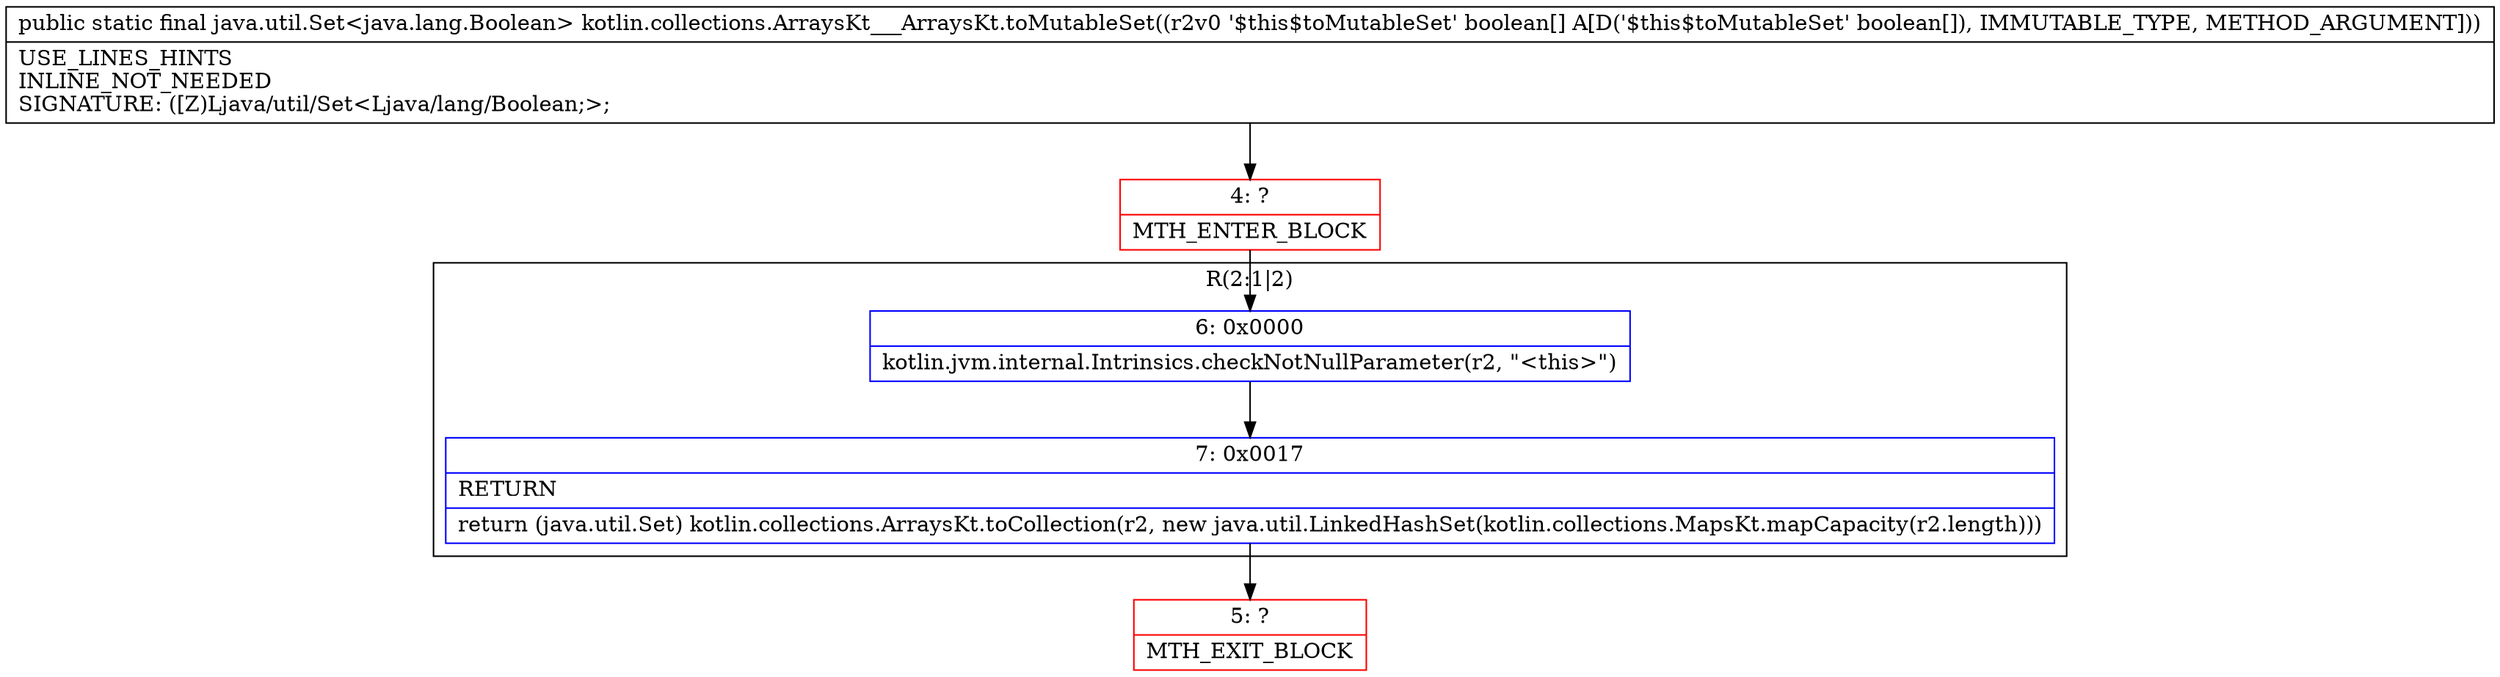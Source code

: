 digraph "CFG forkotlin.collections.ArraysKt___ArraysKt.toMutableSet([Z)Ljava\/util\/Set;" {
subgraph cluster_Region_1187239890 {
label = "R(2:1|2)";
node [shape=record,color=blue];
Node_6 [shape=record,label="{6\:\ 0x0000|kotlin.jvm.internal.Intrinsics.checkNotNullParameter(r2, \"\<this\>\")\l}"];
Node_7 [shape=record,label="{7\:\ 0x0017|RETURN\l|return (java.util.Set) kotlin.collections.ArraysKt.toCollection(r2, new java.util.LinkedHashSet(kotlin.collections.MapsKt.mapCapacity(r2.length)))\l}"];
}
Node_4 [shape=record,color=red,label="{4\:\ ?|MTH_ENTER_BLOCK\l}"];
Node_5 [shape=record,color=red,label="{5\:\ ?|MTH_EXIT_BLOCK\l}"];
MethodNode[shape=record,label="{public static final java.util.Set\<java.lang.Boolean\> kotlin.collections.ArraysKt___ArraysKt.toMutableSet((r2v0 '$this$toMutableSet' boolean[] A[D('$this$toMutableSet' boolean[]), IMMUTABLE_TYPE, METHOD_ARGUMENT]))  | USE_LINES_HINTS\lINLINE_NOT_NEEDED\lSIGNATURE: ([Z)Ljava\/util\/Set\<Ljava\/lang\/Boolean;\>;\l}"];
MethodNode -> Node_4;Node_6 -> Node_7;
Node_7 -> Node_5;
Node_4 -> Node_6;
}

